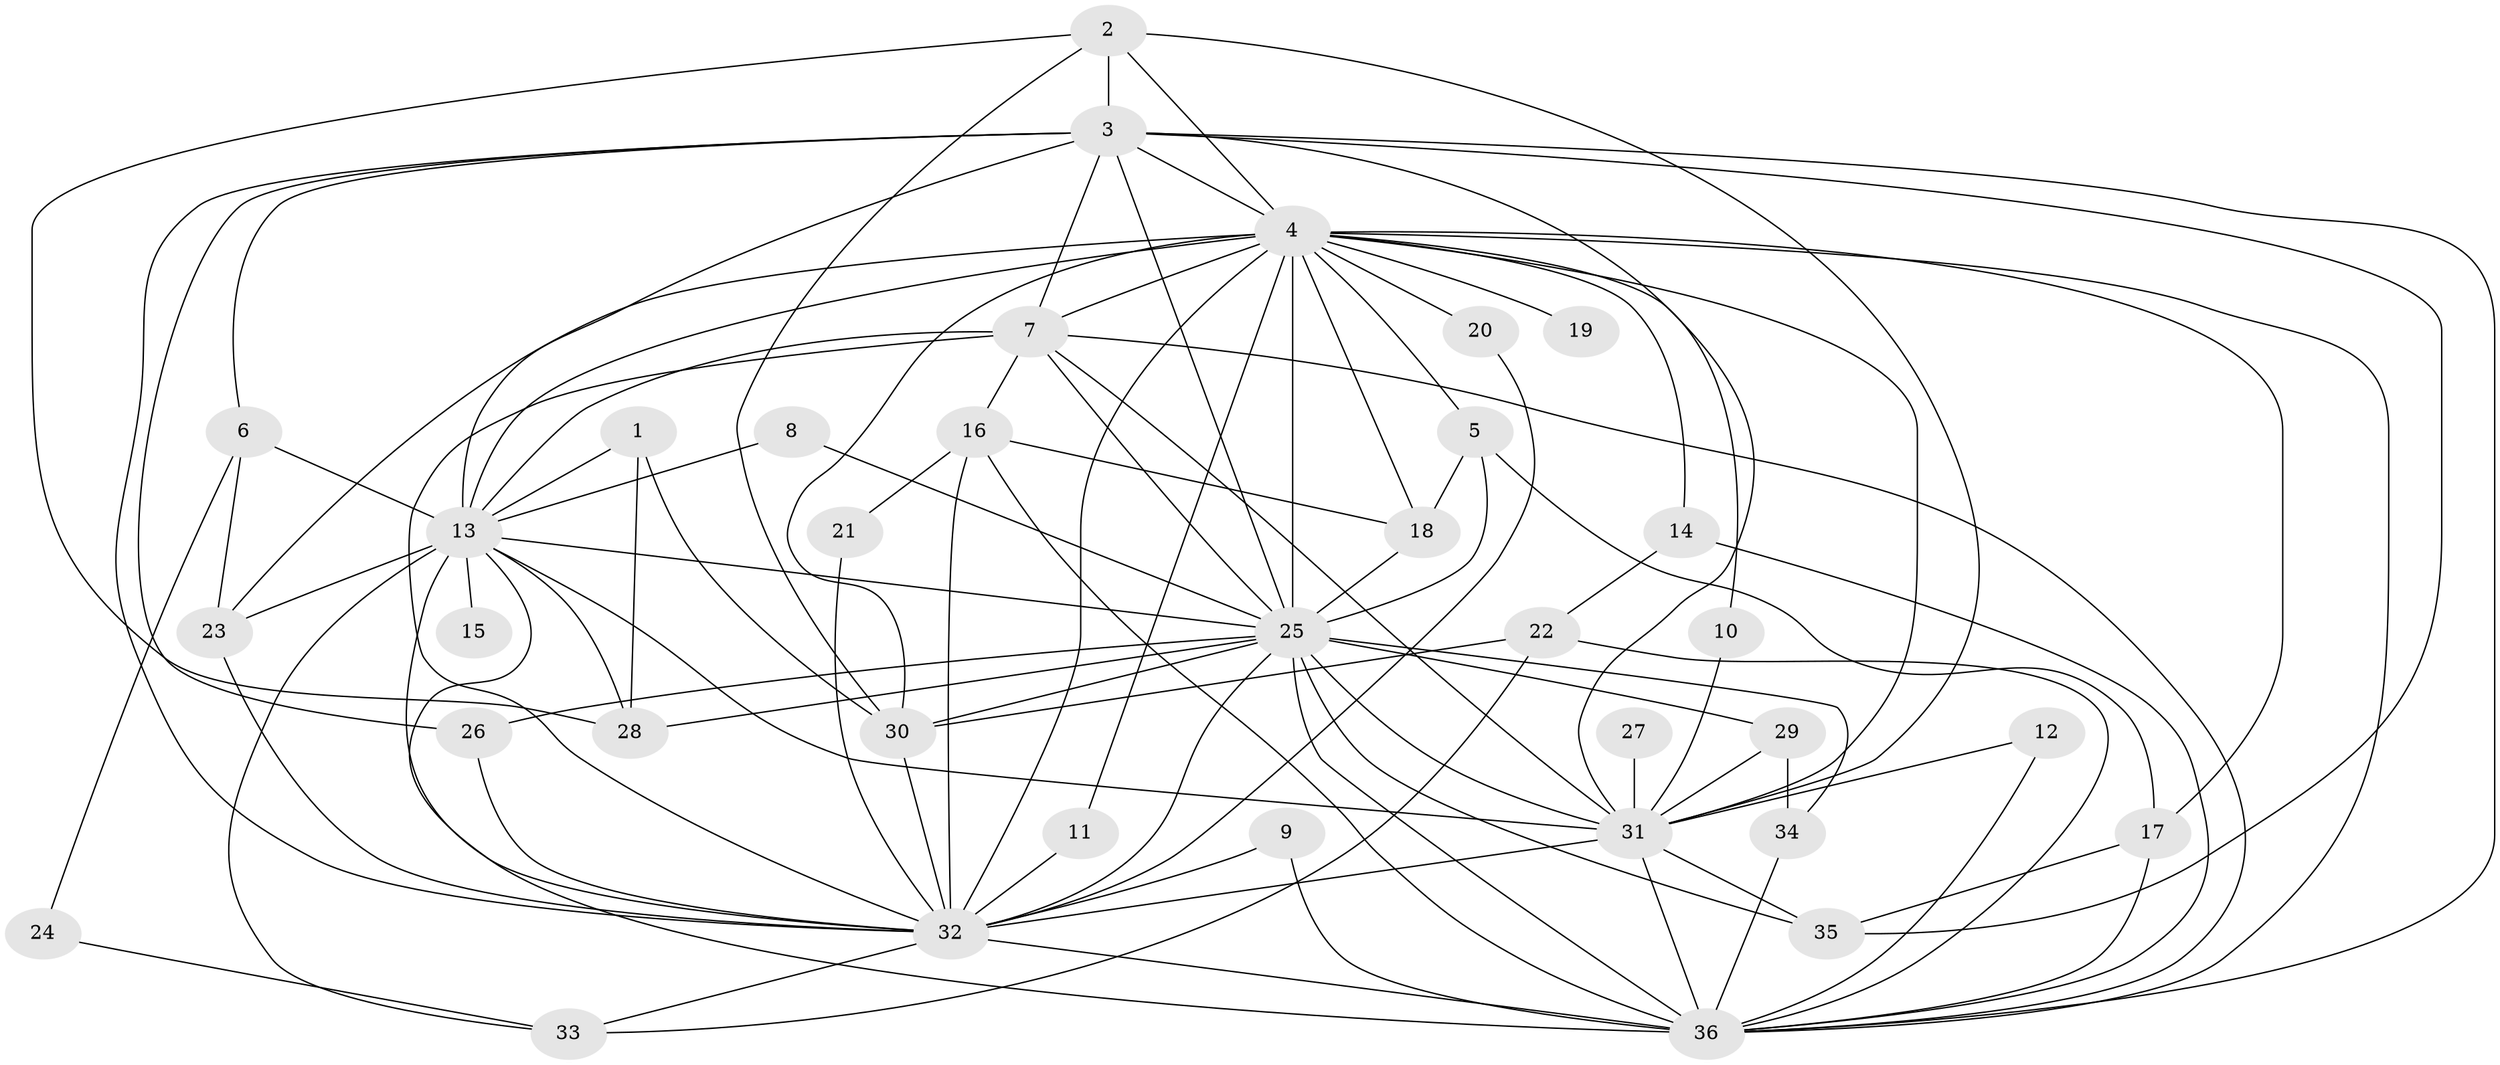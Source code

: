 // original degree distribution, {17: 0.027777777777777776, 21: 0.013888888888888888, 16: 0.027777777777777776, 19: 0.041666666666666664, 14: 0.013888888888888888, 18: 0.013888888888888888, 5: 0.05555555555555555, 6: 0.013888888888888888, 3: 0.1388888888888889, 2: 0.5694444444444444, 4: 0.08333333333333333}
// Generated by graph-tools (version 1.1) at 2025/01/03/09/25 03:01:31]
// undirected, 36 vertices, 98 edges
graph export_dot {
graph [start="1"]
  node [color=gray90,style=filled];
  1;
  2;
  3;
  4;
  5;
  6;
  7;
  8;
  9;
  10;
  11;
  12;
  13;
  14;
  15;
  16;
  17;
  18;
  19;
  20;
  21;
  22;
  23;
  24;
  25;
  26;
  27;
  28;
  29;
  30;
  31;
  32;
  33;
  34;
  35;
  36;
  1 -- 13 [weight=1.0];
  1 -- 28 [weight=1.0];
  1 -- 30 [weight=1.0];
  2 -- 3 [weight=1.0];
  2 -- 4 [weight=1.0];
  2 -- 28 [weight=1.0];
  2 -- 30 [weight=1.0];
  2 -- 31 [weight=1.0];
  3 -- 4 [weight=2.0];
  3 -- 6 [weight=1.0];
  3 -- 7 [weight=3.0];
  3 -- 13 [weight=2.0];
  3 -- 25 [weight=2.0];
  3 -- 26 [weight=1.0];
  3 -- 31 [weight=2.0];
  3 -- 32 [weight=1.0];
  3 -- 35 [weight=1.0];
  3 -- 36 [weight=1.0];
  4 -- 5 [weight=1.0];
  4 -- 7 [weight=2.0];
  4 -- 10 [weight=1.0];
  4 -- 11 [weight=1.0];
  4 -- 13 [weight=3.0];
  4 -- 14 [weight=1.0];
  4 -- 17 [weight=1.0];
  4 -- 18 [weight=1.0];
  4 -- 19 [weight=2.0];
  4 -- 20 [weight=1.0];
  4 -- 23 [weight=2.0];
  4 -- 25 [weight=5.0];
  4 -- 30 [weight=1.0];
  4 -- 31 [weight=2.0];
  4 -- 32 [weight=2.0];
  4 -- 36 [weight=2.0];
  5 -- 17 [weight=1.0];
  5 -- 18 [weight=1.0];
  5 -- 25 [weight=1.0];
  6 -- 13 [weight=1.0];
  6 -- 23 [weight=1.0];
  6 -- 24 [weight=1.0];
  7 -- 13 [weight=1.0];
  7 -- 16 [weight=1.0];
  7 -- 25 [weight=2.0];
  7 -- 31 [weight=2.0];
  7 -- 32 [weight=2.0];
  7 -- 36 [weight=1.0];
  8 -- 13 [weight=1.0];
  8 -- 25 [weight=1.0];
  9 -- 32 [weight=1.0];
  9 -- 36 [weight=1.0];
  10 -- 31 [weight=1.0];
  11 -- 32 [weight=1.0];
  12 -- 31 [weight=1.0];
  12 -- 36 [weight=1.0];
  13 -- 15 [weight=1.0];
  13 -- 23 [weight=1.0];
  13 -- 25 [weight=2.0];
  13 -- 28 [weight=1.0];
  13 -- 31 [weight=1.0];
  13 -- 32 [weight=1.0];
  13 -- 33 [weight=1.0];
  13 -- 36 [weight=1.0];
  14 -- 22 [weight=1.0];
  14 -- 36 [weight=1.0];
  16 -- 18 [weight=1.0];
  16 -- 21 [weight=1.0];
  16 -- 32 [weight=1.0];
  16 -- 36 [weight=1.0];
  17 -- 35 [weight=1.0];
  17 -- 36 [weight=1.0];
  18 -- 25 [weight=2.0];
  20 -- 32 [weight=1.0];
  21 -- 32 [weight=1.0];
  22 -- 30 [weight=1.0];
  22 -- 33 [weight=1.0];
  22 -- 36 [weight=1.0];
  23 -- 32 [weight=2.0];
  24 -- 33 [weight=1.0];
  25 -- 26 [weight=1.0];
  25 -- 28 [weight=1.0];
  25 -- 29 [weight=1.0];
  25 -- 30 [weight=1.0];
  25 -- 31 [weight=2.0];
  25 -- 32 [weight=3.0];
  25 -- 34 [weight=1.0];
  25 -- 35 [weight=1.0];
  25 -- 36 [weight=4.0];
  26 -- 32 [weight=1.0];
  27 -- 31 [weight=1.0];
  29 -- 31 [weight=1.0];
  29 -- 34 [weight=1.0];
  30 -- 32 [weight=1.0];
  31 -- 32 [weight=1.0];
  31 -- 35 [weight=1.0];
  31 -- 36 [weight=1.0];
  32 -- 33 [weight=1.0];
  32 -- 36 [weight=1.0];
  34 -- 36 [weight=1.0];
}
